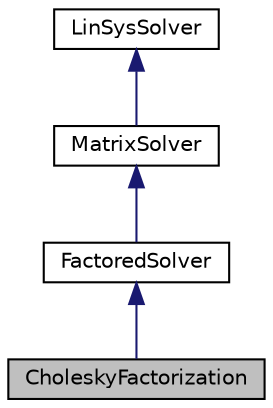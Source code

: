 digraph "CholeskyFactorization"
{
 // INTERACTIVE_SVG=YES
  edge [fontname="Helvetica",fontsize="10",labelfontname="Helvetica",labelfontsize="10"];
  node [fontname="Helvetica",fontsize="10",shape=record];
  Node1 [label="CholeskyFactorization",height=0.2,width=0.4,color="black", fillcolor="grey75", style="filled" fontcolor="black"];
  Node2 -> Node1 [dir="back",color="midnightblue",fontsize="10",style="solid",fontname="Helvetica"];
  Node2 [label="FactoredSolver",height=0.2,width=0.4,color="black", fillcolor="white", style="filled",URL="$class_factored_solver.html",tooltip="An abstract factorization-based solver for linear systems. "];
  Node3 -> Node2 [dir="back",color="midnightblue",fontsize="10",style="solid",fontname="Helvetica"];
  Node3 [label="MatrixSolver",height=0.2,width=0.4,color="black", fillcolor="white", style="filled",URL="$class_matrix_solver.html",tooltip="Abstraction layer for linear systems. "];
  Node4 -> Node3 [dir="back",color="midnightblue",fontsize="10",style="solid",fontname="Helvetica"];
  Node4 [label="LinSysSolver",height=0.2,width=0.4,color="black", fillcolor="white", style="filled",URL="$class_lin_sys_solver.html",tooltip="An abstract solver for linear systems. "];
}
